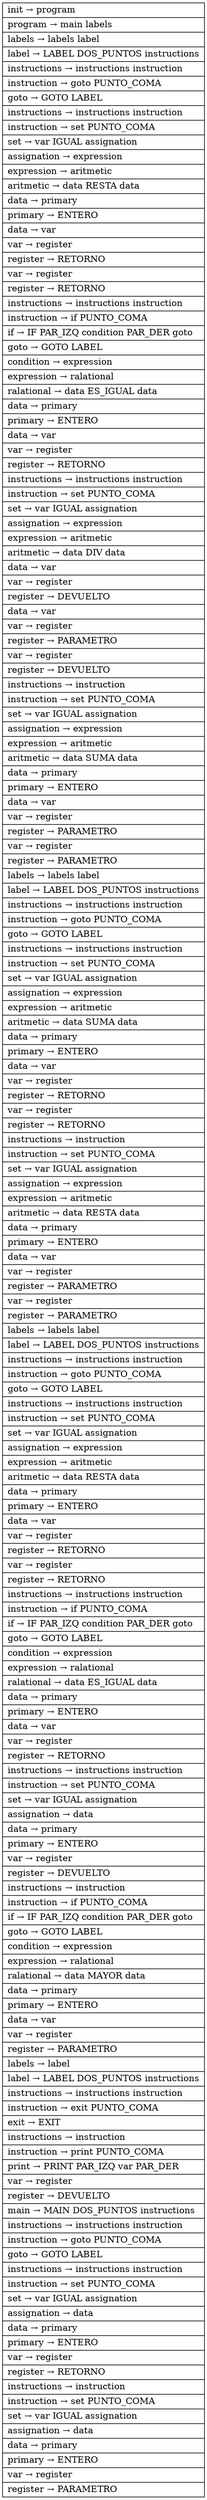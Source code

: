 graph {
	node [center=false shape=record]
	splines=false
	0 [label="{init → program\l |program → main labels\l |labels → labels label\l |label → LABEL DOS_PUNTOS instructions\l |instructions → instructions instruction\l |instruction → goto PUNTO_COMA\l |goto → GOTO LABEL\l |instructions → instructions instruction\l |instruction → set PUNTO_COMA\l |set → var IGUAL assignation\l |assignation → expression\l |expression → aritmetic\l |aritmetic → data RESTA data\l |data → primary\l |primary → ENTERO\l |data → var\l |var → register\l |register → RETORNO\l |var → register\l |register → RETORNO\l |instructions → instructions instruction\l |instruction → if PUNTO_COMA\l |if → IF PAR_IZQ condition PAR_DER goto\l |goto → GOTO LABEL\l |condition → expression\l |expression → ralational\l |ralational → data ES_IGUAL data\l |data → primary\l |primary → ENTERO\l |data → var\l |var → register\l |register → RETORNO\l |instructions → instructions instruction\l |instruction → set PUNTO_COMA\l |set → var IGUAL assignation\l |assignation → expression\l |expression → aritmetic\l |aritmetic → data DIV data\l |data → var\l |var → register\l |register → DEVUELTO\l |data → var\l |var → register\l |register → PARAMETRO\l |var → register\l |register → DEVUELTO\l |instructions → instruction\l |instruction → set PUNTO_COMA\l |set → var IGUAL assignation\l |assignation → expression\l |expression → aritmetic\l |aritmetic → data SUMA data\l |data → primary\l |primary → ENTERO\l |data → var\l |var → register\l |register → PARAMETRO\l |var → register\l |register → PARAMETRO\l |labels → labels label\l |label → LABEL DOS_PUNTOS instructions\l |instructions → instructions instruction\l |instruction → goto PUNTO_COMA\l |goto → GOTO LABEL\l |instructions → instructions instruction\l |instruction → set PUNTO_COMA\l |set → var IGUAL assignation\l |assignation → expression\l |expression → aritmetic\l |aritmetic → data SUMA data\l |data → primary\l |primary → ENTERO\l |data → var\l |var → register\l |register → RETORNO\l |var → register\l |register → RETORNO\l |instructions → instruction\l |instruction → set PUNTO_COMA\l |set → var IGUAL assignation\l |assignation → expression\l |expression → aritmetic\l |aritmetic → data RESTA data\l |data → primary\l |primary → ENTERO\l |data → var\l |var → register\l |register → PARAMETRO\l |var → register\l |register → PARAMETRO\l |labels → labels label\l |label → LABEL DOS_PUNTOS instructions\l |instructions → instructions instruction\l |instruction → goto PUNTO_COMA\l |goto → GOTO LABEL\l |instructions → instructions instruction\l |instruction → set PUNTO_COMA\l |set → var IGUAL assignation\l |assignation → expression\l |expression → aritmetic\l |aritmetic → data RESTA data\l |data → primary\l |primary → ENTERO\l |data → var\l |var → register\l |register → RETORNO\l |var → register\l |register → RETORNO\l |instructions → instructions instruction\l |instruction → if PUNTO_COMA\l |if → IF PAR_IZQ condition PAR_DER goto\l |goto → GOTO LABEL\l |condition → expression\l |expression → ralational\l |ralational → data ES_IGUAL data\l |data → primary\l |primary → ENTERO\l |data → var\l |var → register\l |register → RETORNO\l |instructions → instructions instruction\l |instruction → set PUNTO_COMA\l |set → var IGUAL assignation\l |assignation → data\l |data → primary\l |primary → ENTERO\l |var → register\l |register → DEVUELTO\l |instructions → instruction\l |instruction → if PUNTO_COMA\l |if → IF PAR_IZQ condition PAR_DER goto\l |goto → GOTO LABEL\l |condition → expression\l |expression → ralational\l |ralational → data MAYOR data\l |data → primary\l |primary → ENTERO\l |data → var\l |var → register\l |register → PARAMETRO\l |labels → label\l |label → LABEL DOS_PUNTOS instructions\l |instructions → instructions instruction\l |instruction → exit PUNTO_COMA\l |exit → EXIT\l |instructions → instruction\l |instruction → print PUNTO_COMA\l |print → PRINT PAR_IZQ var PAR_DER\l |var → register\l |register → DEVUELTO\l |main → MAIN DOS_PUNTOS instructions\l |instructions → instructions instruction\l |instruction → goto PUNTO_COMA\l |goto → GOTO LABEL\l |instructions → instructions instruction\l |instruction → set PUNTO_COMA\l |set → var IGUAL assignation\l |assignation → data\l |data → primary\l |primary → ENTERO\l |var → register\l |register → RETORNO\l |instructions → instruction\l |instruction → set PUNTO_COMA\l |set → var IGUAL assignation\l |assignation → data\l |data → primary\l |primary → ENTERO\l |var → register\l |register → PARAMETRO\l }"]
}
